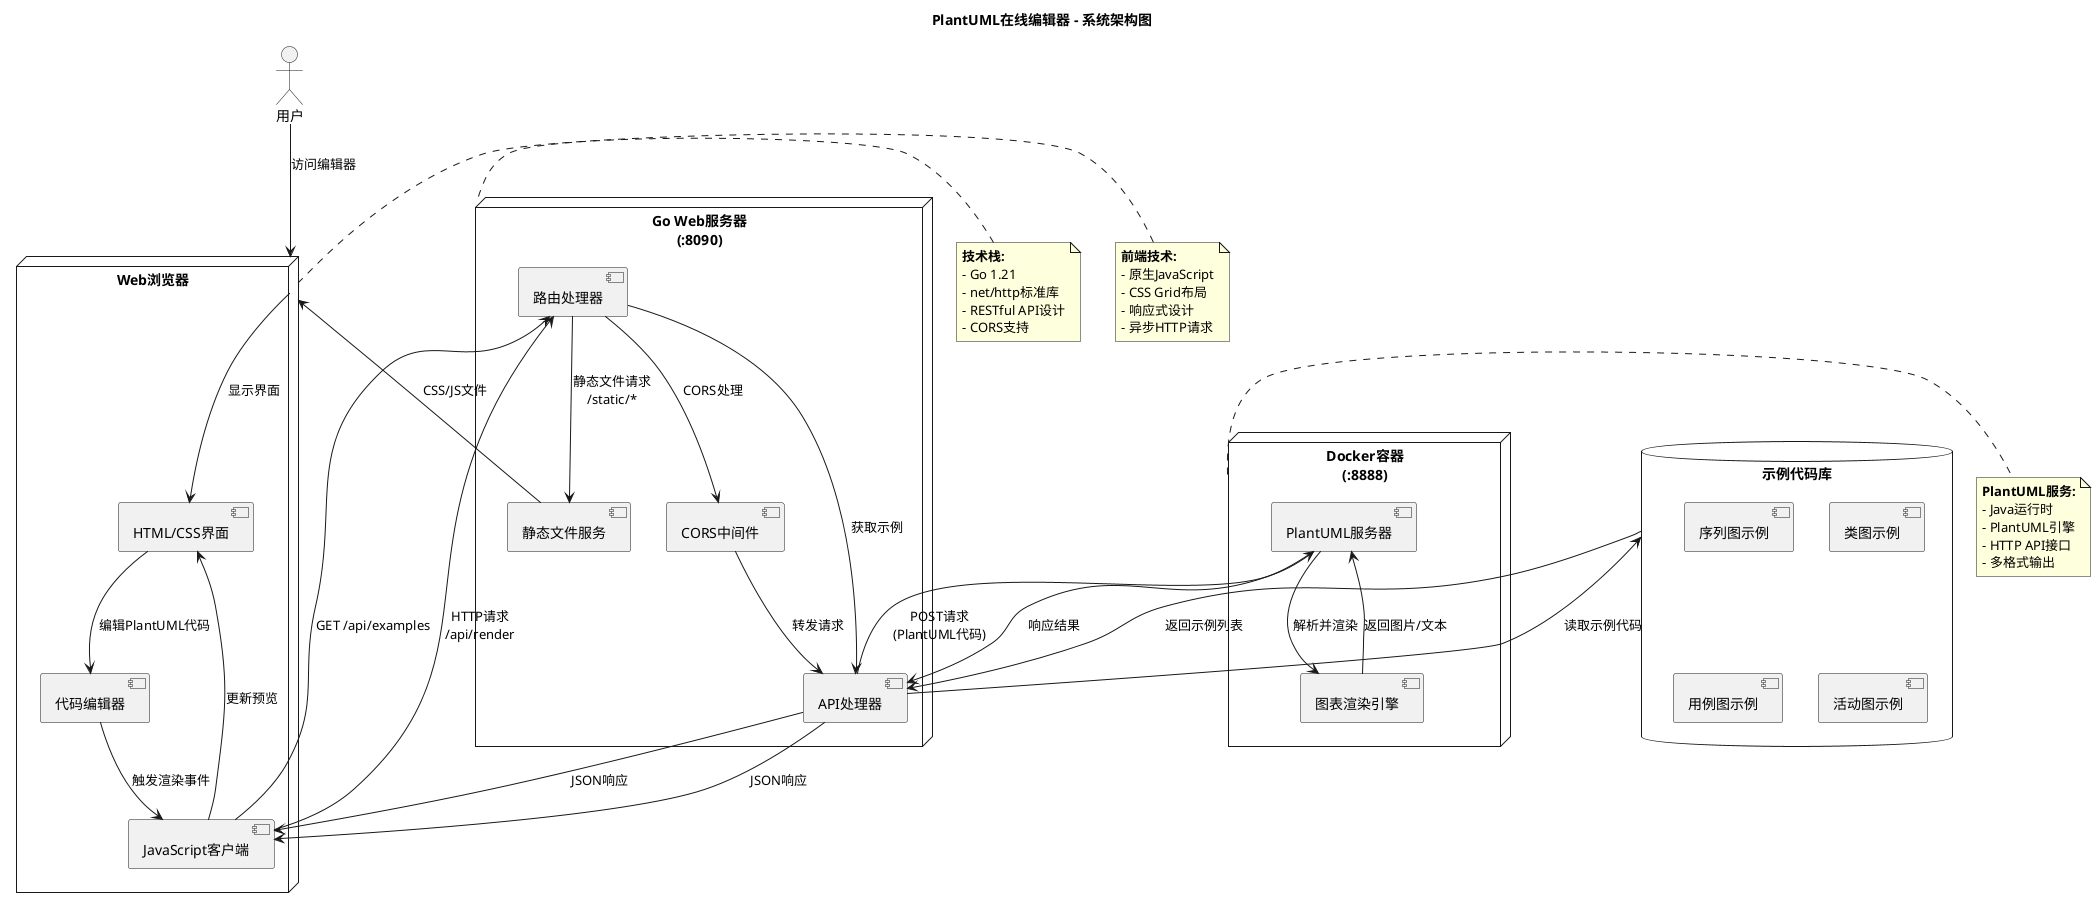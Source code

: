 @startuml
!define RECTANGLE class

title PlantUML在线编辑器 - 系统架构图

actor 用户 as User
node "Web浏览器" as Browser {
    component "HTML/CSS界面" as UI
    component "JavaScript客户端" as JS
    component "代码编辑器" as Editor
}

node "Go Web服务器\n(:8090)" as WebServer {
    component "路由处理器" as Router
    component "CORS中间件" as CORS
    component "静态文件服务" as Static
    component "API处理器" as API
}

node "Docker容器\n(:8888)" as Docker {
    component "PlantUML服务器" as PlantUMLServer
    component "图表渲染引擎" as RenderEngine
}

database "示例代码库" as Examples {
    component "序列图示例" as SeqExample
    component "类图示例" as ClassExample  
    component "用例图示例" as UseCaseExample
    component "活动图示例" as ActivityExample
}

' 用户交互流程
User --> Browser : 访问编辑器
Browser --> UI : 显示界面
UI --> Editor : 编辑PlantUML代码
Editor --> JS : 触发渲染事件

' API调用流程
JS --> Router : HTTP请求\n/api/render
Router --> CORS : CORS处理
CORS --> API : 转发请求
API --> PlantUMLServer : POST请求\n(PlantUML代码)
PlantUMLServer --> RenderEngine : 解析并渲染
RenderEngine --> PlantUMLServer : 返回图片/文本
PlantUMLServer --> API : 响应结果
API --> JS : JSON响应
JS --> UI : 更新预览

' 静态资源服务
Router --> Static : 静态文件请求\n/static/*
Static --> Browser : CSS/JS文件

' 示例代码服务
JS --> Router : GET /api/examples
Router --> API : 获取示例
API --> Examples : 读取示例代码
Examples --> API : 返回示例列表
API --> JS : JSON响应

' 技术标注
note right of WebServer
  **技术栈:**
  - Go 1.21
  - net/http标准库
  - RESTful API设计
  - CORS支持
end note

note right of Browser
  **前端技术:**
  - 原生JavaScript
  - CSS Grid布局
  - 响应式设计
  - 异步HTTP请求
end note

note right of Docker
  **PlantUML服务:**
  - Java运行时
  - PlantUML引擎
  - HTTP API接口
  - 多格式输出
end note

@enduml 